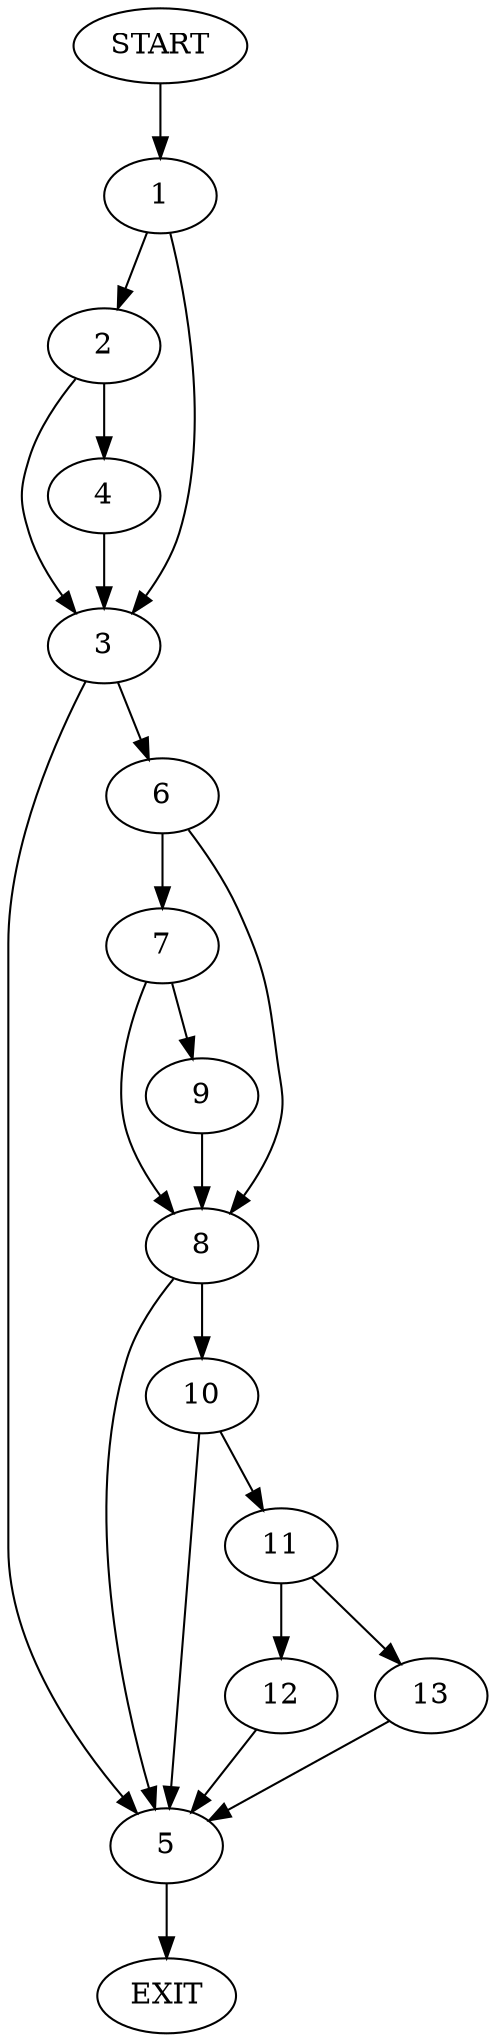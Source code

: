 digraph {
0 [label="START"]
14 [label="EXIT"]
0 -> 1
1 -> 2
1 -> 3
2 -> 4
2 -> 3
3 -> 5
3 -> 6
4 -> 3
6 -> 7
6 -> 8
5 -> 14
7 -> 8
7 -> 9
8 -> 5
8 -> 10
9 -> 8
10 -> 5
10 -> 11
11 -> 12
11 -> 13
13 -> 5
12 -> 5
}
